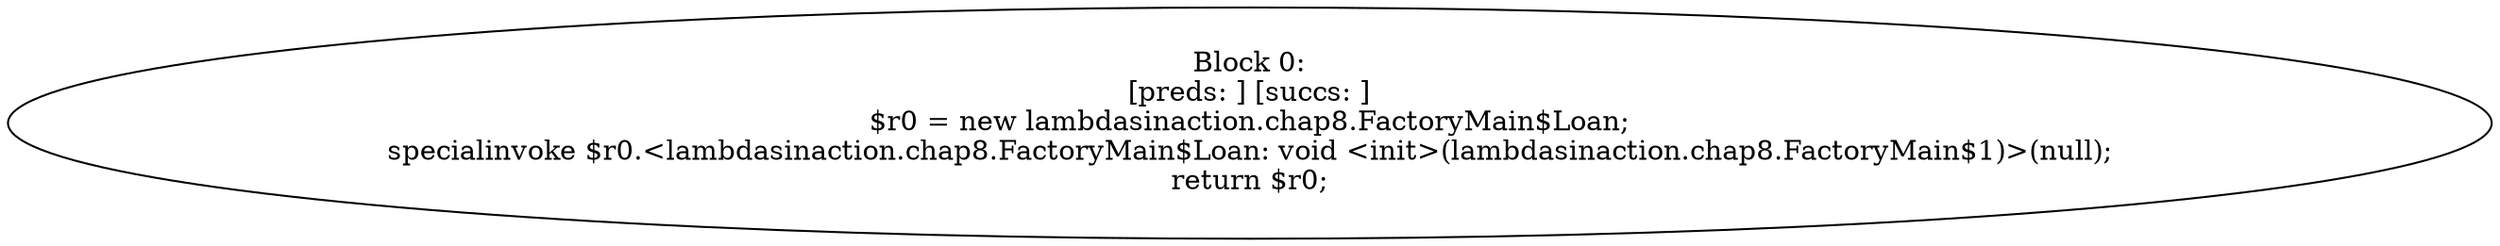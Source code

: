 digraph "unitGraph" {
    "Block 0:
[preds: ] [succs: ]
$r0 = new lambdasinaction.chap8.FactoryMain$Loan;
specialinvoke $r0.<lambdasinaction.chap8.FactoryMain$Loan: void <init>(lambdasinaction.chap8.FactoryMain$1)>(null);
return $r0;
"
}
